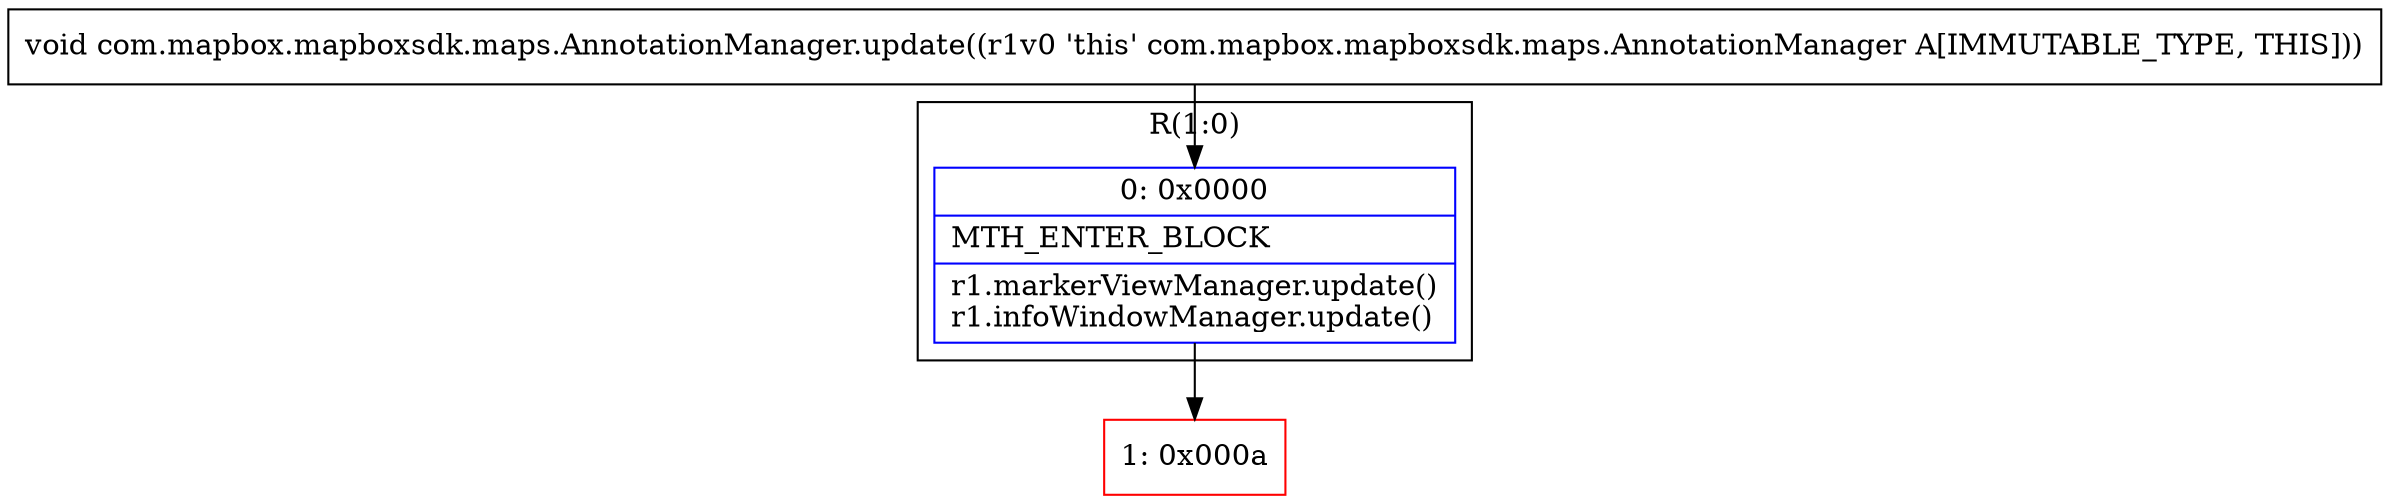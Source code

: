 digraph "CFG forcom.mapbox.mapboxsdk.maps.AnnotationManager.update()V" {
subgraph cluster_Region_14488290 {
label = "R(1:0)";
node [shape=record,color=blue];
Node_0 [shape=record,label="{0\:\ 0x0000|MTH_ENTER_BLOCK\l|r1.markerViewManager.update()\lr1.infoWindowManager.update()\l}"];
}
Node_1 [shape=record,color=red,label="{1\:\ 0x000a}"];
MethodNode[shape=record,label="{void com.mapbox.mapboxsdk.maps.AnnotationManager.update((r1v0 'this' com.mapbox.mapboxsdk.maps.AnnotationManager A[IMMUTABLE_TYPE, THIS])) }"];
MethodNode -> Node_0;
Node_0 -> Node_1;
}

